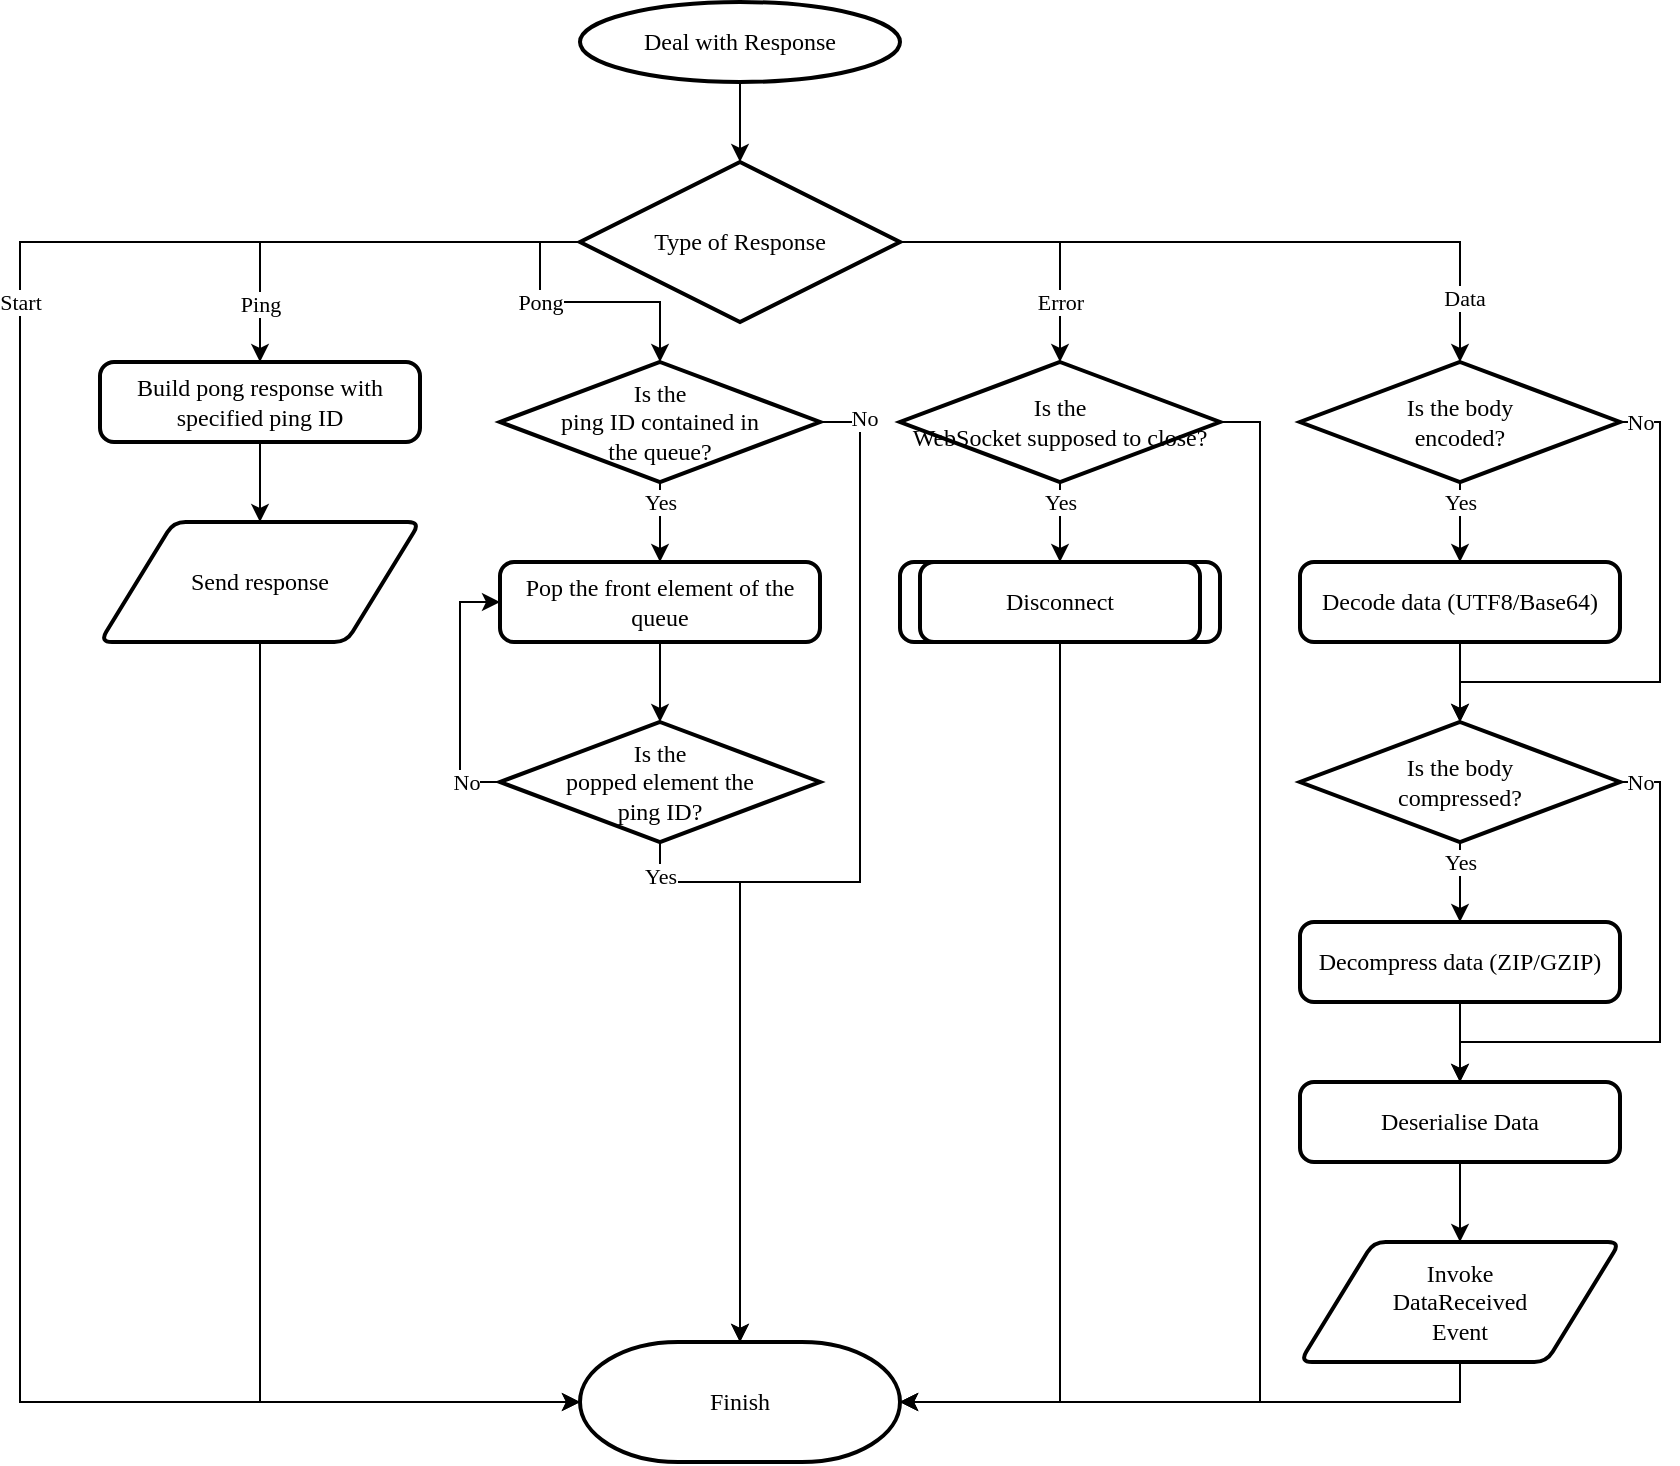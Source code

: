 <mxfile version="26.1.1">
  <diagram id="C5RBs43oDa-KdzZeNtuy" name="Page-1">
    <mxGraphModel dx="2074" dy="1267" grid="1" gridSize="10" guides="1" tooltips="1" connect="1" arrows="1" fold="1" page="1" pageScale="1" pageWidth="827" pageHeight="1169" math="0" shadow="0">
      <root>
        <mxCell id="WIyWlLk6GJQsqaUBKTNV-0" />
        <mxCell id="WIyWlLk6GJQsqaUBKTNV-1" parent="WIyWlLk6GJQsqaUBKTNV-0" />
        <mxCell id="HJgES-3uZnZ1iYDHPRsR-43" style="edgeStyle=orthogonalEdgeStyle;rounded=0;orthogonalLoop=1;jettySize=auto;html=1;exitX=0.5;exitY=1;exitDx=0;exitDy=0;exitPerimeter=0;entryX=0.5;entryY=0;entryDx=0;entryDy=0;fontFamily=STIX;entryPerimeter=0;" parent="WIyWlLk6GJQsqaUBKTNV-1" source="HJgES-3uZnZ1iYDHPRsR-1" target="1lUNTdqZq1-scsrUU96o-1" edge="1">
          <mxGeometry relative="1" as="geometry">
            <mxPoint x="400" y="100" as="targetPoint" />
          </mxGeometry>
        </mxCell>
        <mxCell id="HJgES-3uZnZ1iYDHPRsR-1" value="Deal with Response" style="strokeWidth=2;html=1;shape=mxgraph.flowchart.start_2;whiteSpace=wrap;fontFamily=STIX;" parent="WIyWlLk6GJQsqaUBKTNV-1" vertex="1">
          <mxGeometry x="320" y="20" width="160" height="40" as="geometry" />
        </mxCell>
        <mxCell id="DIX37AAkpZwaq2ukfVkO-11" style="edgeStyle=orthogonalEdgeStyle;rounded=0;orthogonalLoop=1;jettySize=auto;html=1;exitX=0;exitY=0.5;exitDx=0;exitDy=0;exitPerimeter=0;entryX=0.5;entryY=0;entryDx=0;entryDy=0;fontFamily=STIX;" parent="WIyWlLk6GJQsqaUBKTNV-1" source="1lUNTdqZq1-scsrUU96o-1" target="DIX37AAkpZwaq2ukfVkO-6" edge="1">
          <mxGeometry relative="1" as="geometry" />
        </mxCell>
        <mxCell id="DIX37AAkpZwaq2ukfVkO-12" value="Ping" style="edgeLabel;html=1;align=center;verticalAlign=middle;resizable=0;points=[];fontFamily=STIX;" parent="DIX37AAkpZwaq2ukfVkO-11" vertex="1" connectable="0">
          <mxGeometry x="0.575" relative="1" as="geometry">
            <mxPoint y="17" as="offset" />
          </mxGeometry>
        </mxCell>
        <mxCell id="1lUNTdqZq1-scsrUU96o-1" value="Type of Response" style="strokeWidth=2;html=1;shape=mxgraph.flowchart.decision;whiteSpace=wrap;fontFamily=STIX;" parent="WIyWlLk6GJQsqaUBKTNV-1" vertex="1">
          <mxGeometry x="320" y="100" width="160" height="80" as="geometry" />
        </mxCell>
        <mxCell id="DIX37AAkpZwaq2ukfVkO-1" value="Finish" style="strokeWidth=2;html=1;shape=mxgraph.flowchart.terminator;whiteSpace=wrap;fontFamily=STIX;" parent="WIyWlLk6GJQsqaUBKTNV-1" vertex="1">
          <mxGeometry x="320" y="690" width="160" height="60" as="geometry" />
        </mxCell>
        <mxCell id="DIX37AAkpZwaq2ukfVkO-3" style="edgeStyle=orthogonalEdgeStyle;rounded=0;orthogonalLoop=1;jettySize=auto;html=1;exitX=0;exitY=0.5;exitDx=0;exitDy=0;exitPerimeter=0;entryX=0;entryY=0.5;entryDx=0;entryDy=0;entryPerimeter=0;fontFamily=STIX;" parent="WIyWlLk6GJQsqaUBKTNV-1" source="1lUNTdqZq1-scsrUU96o-1" target="DIX37AAkpZwaq2ukfVkO-1" edge="1">
          <mxGeometry relative="1" as="geometry">
            <Array as="points">
              <mxPoint x="40" y="140" />
              <mxPoint x="40" y="720" />
            </Array>
          </mxGeometry>
        </mxCell>
        <mxCell id="DIX37AAkpZwaq2ukfVkO-4" value="Start" style="edgeLabel;html=1;align=center;verticalAlign=middle;resizable=0;points=[];fontFamily=STIX;" parent="DIX37AAkpZwaq2ukfVkO-3" vertex="1" connectable="0">
          <mxGeometry x="-0.746" y="1" relative="1" as="geometry">
            <mxPoint x="-135" y="29" as="offset" />
          </mxGeometry>
        </mxCell>
        <mxCell id="DIX37AAkpZwaq2ukfVkO-9" style="edgeStyle=orthogonalEdgeStyle;rounded=0;orthogonalLoop=1;jettySize=auto;html=1;exitX=0.5;exitY=1;exitDx=0;exitDy=0;entryX=0.5;entryY=0;entryDx=0;entryDy=0;fontFamily=STIX;" parent="WIyWlLk6GJQsqaUBKTNV-1" source="DIX37AAkpZwaq2ukfVkO-6" target="DIX37AAkpZwaq2ukfVkO-8" edge="1">
          <mxGeometry relative="1" as="geometry" />
        </mxCell>
        <mxCell id="DIX37AAkpZwaq2ukfVkO-6" value="Build pong response with specified ping ID" style="rounded=1;whiteSpace=wrap;html=1;absoluteArcSize=1;arcSize=14;strokeWidth=2;fontFamily=STIX;" parent="WIyWlLk6GJQsqaUBKTNV-1" vertex="1">
          <mxGeometry x="80" y="200" width="160" height="40" as="geometry" />
        </mxCell>
        <mxCell id="DIX37AAkpZwaq2ukfVkO-8" value="Send response" style="shape=parallelogram;html=1;strokeWidth=2;perimeter=parallelogramPerimeter;whiteSpace=wrap;rounded=1;arcSize=12;size=0.23;fontFamily=STIX;" parent="WIyWlLk6GJQsqaUBKTNV-1" vertex="1">
          <mxGeometry x="80" y="280" width="160" height="60" as="geometry" />
        </mxCell>
        <mxCell id="DIX37AAkpZwaq2ukfVkO-10" style="edgeStyle=orthogonalEdgeStyle;rounded=0;orthogonalLoop=1;jettySize=auto;html=1;exitX=0.5;exitY=1;exitDx=0;exitDy=0;entryX=0;entryY=0.5;entryDx=0;entryDy=0;entryPerimeter=0;fontFamily=STIX;" parent="WIyWlLk6GJQsqaUBKTNV-1" source="DIX37AAkpZwaq2ukfVkO-8" target="DIX37AAkpZwaq2ukfVkO-1" edge="1">
          <mxGeometry relative="1" as="geometry" />
        </mxCell>
        <mxCell id="DIX37AAkpZwaq2ukfVkO-20" style="edgeStyle=orthogonalEdgeStyle;rounded=0;orthogonalLoop=1;jettySize=auto;html=1;exitX=0;exitY=0.5;exitDx=0;exitDy=0;exitPerimeter=0;entryX=0;entryY=0.5;entryDx=0;entryDy=0;fontFamily=STIX;" parent="WIyWlLk6GJQsqaUBKTNV-1" source="DIX37AAkpZwaq2ukfVkO-14" target="DIX37AAkpZwaq2ukfVkO-15" edge="1">
          <mxGeometry relative="1" as="geometry" />
        </mxCell>
        <mxCell id="DIX37AAkpZwaq2ukfVkO-21" value="No" style="edgeLabel;html=1;align=center;verticalAlign=middle;resizable=0;points=[];fontFamily=STIX;" parent="DIX37AAkpZwaq2ukfVkO-20" vertex="1" connectable="0">
          <mxGeometry x="0.015" y="-3" relative="1" as="geometry">
            <mxPoint y="46" as="offset" />
          </mxGeometry>
        </mxCell>
        <mxCell id="DIX37AAkpZwaq2ukfVkO-14" value="Is the&lt;div&gt;&lt;span style=&quot;background-color: transparent; color: light-dark(rgb(0, 0, 0), rgb(255, 255, 255));&quot;&gt;popped element&amp;nbsp;&lt;/span&gt;&lt;span style=&quot;background-color: transparent; color: light-dark(rgb(0, 0, 0), rgb(255, 255, 255));&quot;&gt;the&lt;/span&gt;&lt;/div&gt;&lt;div&gt;&lt;span style=&quot;background-color: transparent; color: light-dark(rgb(0, 0, 0), rgb(255, 255, 255));&quot;&gt;ping ID?&lt;/span&gt;&lt;/div&gt;" style="strokeWidth=2;html=1;shape=mxgraph.flowchart.decision;whiteSpace=wrap;fontFamily=STIX;" parent="WIyWlLk6GJQsqaUBKTNV-1" vertex="1">
          <mxGeometry x="280" y="380" width="160" height="60" as="geometry" />
        </mxCell>
        <mxCell id="DIX37AAkpZwaq2ukfVkO-15" value="Pop the front element of the queue" style="rounded=1;whiteSpace=wrap;html=1;absoluteArcSize=1;arcSize=14;strokeWidth=2;fontFamily=STIX;" parent="WIyWlLk6GJQsqaUBKTNV-1" vertex="1">
          <mxGeometry x="280" y="300" width="160" height="40" as="geometry" />
        </mxCell>
        <mxCell id="DIX37AAkpZwaq2ukfVkO-17" style="edgeStyle=orthogonalEdgeStyle;rounded=0;orthogonalLoop=1;jettySize=auto;html=1;exitX=0.5;exitY=1;exitDx=0;exitDy=0;exitPerimeter=0;entryX=0.5;entryY=0;entryDx=0;entryDy=0;fontFamily=STIX;" parent="WIyWlLk6GJQsqaUBKTNV-1" source="DIX37AAkpZwaq2ukfVkO-16" target="DIX37AAkpZwaq2ukfVkO-15" edge="1">
          <mxGeometry relative="1" as="geometry" />
        </mxCell>
        <mxCell id="DIX37AAkpZwaq2ukfVkO-18" value="Yes" style="edgeLabel;html=1;align=center;verticalAlign=middle;resizable=0;points=[];fontFamily=STIX;" parent="DIX37AAkpZwaq2ukfVkO-17" vertex="1" connectable="0">
          <mxGeometry x="-0.05" y="2" relative="1" as="geometry">
            <mxPoint x="-2" y="-9" as="offset" />
          </mxGeometry>
        </mxCell>
        <mxCell id="DIX37AAkpZwaq2ukfVkO-16" value="Is the&lt;div&gt;ping ID contained&amp;nbsp;&lt;span style=&quot;background-color: transparent; color: light-dark(rgb(0, 0, 0), rgb(255, 255, 255));&quot;&gt;in&lt;/span&gt;&lt;/div&gt;&lt;div&gt;&lt;span style=&quot;background-color: transparent; color: light-dark(rgb(0, 0, 0), rgb(255, 255, 255));&quot;&gt;the queue?&lt;/span&gt;&lt;/div&gt;" style="strokeWidth=2;html=1;shape=mxgraph.flowchart.decision;whiteSpace=wrap;fontFamily=STIX;" parent="WIyWlLk6GJQsqaUBKTNV-1" vertex="1">
          <mxGeometry x="280" y="200" width="160" height="60" as="geometry" />
        </mxCell>
        <mxCell id="DIX37AAkpZwaq2ukfVkO-19" style="edgeStyle=orthogonalEdgeStyle;rounded=0;orthogonalLoop=1;jettySize=auto;html=1;exitX=0.5;exitY=1;exitDx=0;exitDy=0;entryX=0.5;entryY=0;entryDx=0;entryDy=0;entryPerimeter=0;fontFamily=STIX;" parent="WIyWlLk6GJQsqaUBKTNV-1" source="DIX37AAkpZwaq2ukfVkO-15" target="DIX37AAkpZwaq2ukfVkO-14" edge="1">
          <mxGeometry relative="1" as="geometry" />
        </mxCell>
        <mxCell id="DIX37AAkpZwaq2ukfVkO-22" style="edgeStyle=orthogonalEdgeStyle;rounded=0;orthogonalLoop=1;jettySize=auto;html=1;exitX=0.5;exitY=1;exitDx=0;exitDy=0;exitPerimeter=0;entryX=0.5;entryY=0;entryDx=0;entryDy=0;entryPerimeter=0;fontFamily=STIX;" parent="WIyWlLk6GJQsqaUBKTNV-1" source="DIX37AAkpZwaq2ukfVkO-14" target="DIX37AAkpZwaq2ukfVkO-1" edge="1">
          <mxGeometry relative="1" as="geometry">
            <Array as="points">
              <mxPoint x="360" y="460" />
              <mxPoint x="400" y="460" />
            </Array>
          </mxGeometry>
        </mxCell>
        <mxCell id="DIX37AAkpZwaq2ukfVkO-23" value="Yes" style="edgeLabel;html=1;align=center;verticalAlign=middle;resizable=0;points=[];fontFamily=STIX;" parent="DIX37AAkpZwaq2ukfVkO-22" vertex="1" connectable="0">
          <mxGeometry x="-0.747" y="3" relative="1" as="geometry">
            <mxPoint x="-17" as="offset" />
          </mxGeometry>
        </mxCell>
        <mxCell id="DIX37AAkpZwaq2ukfVkO-24" style="edgeStyle=orthogonalEdgeStyle;rounded=0;orthogonalLoop=1;jettySize=auto;html=1;exitX=1;exitY=0.5;exitDx=0;exitDy=0;exitPerimeter=0;entryX=0.5;entryY=0;entryDx=0;entryDy=0;entryPerimeter=0;fontFamily=STIX;" parent="WIyWlLk6GJQsqaUBKTNV-1" source="DIX37AAkpZwaq2ukfVkO-16" target="DIX37AAkpZwaq2ukfVkO-1" edge="1">
          <mxGeometry relative="1" as="geometry">
            <Array as="points">
              <mxPoint x="460" y="230" />
              <mxPoint x="460" y="460" />
              <mxPoint x="400" y="460" />
            </Array>
          </mxGeometry>
        </mxCell>
        <mxCell id="DIX37AAkpZwaq2ukfVkO-26" value="No" style="edgeLabel;html=1;align=center;verticalAlign=middle;resizable=0;points=[];fontFamily=STIX;" parent="DIX37AAkpZwaq2ukfVkO-24" vertex="1" connectable="0">
          <mxGeometry x="-0.921" y="-4" relative="1" as="geometry">
            <mxPoint x="6" y="-4" as="offset" />
          </mxGeometry>
        </mxCell>
        <mxCell id="DIX37AAkpZwaq2ukfVkO-27" style="edgeStyle=orthogonalEdgeStyle;rounded=0;orthogonalLoop=1;jettySize=auto;html=1;exitX=0;exitY=0.5;exitDx=0;exitDy=0;exitPerimeter=0;entryX=0.5;entryY=0;entryDx=0;entryDy=0;entryPerimeter=0;fontFamily=STIX;" parent="WIyWlLk6GJQsqaUBKTNV-1" source="1lUNTdqZq1-scsrUU96o-1" target="DIX37AAkpZwaq2ukfVkO-16" edge="1">
          <mxGeometry relative="1" as="geometry">
            <Array as="points">
              <mxPoint x="300" y="140" />
              <mxPoint x="300" y="170" />
              <mxPoint x="360" y="170" />
            </Array>
          </mxGeometry>
        </mxCell>
        <mxCell id="DIX37AAkpZwaq2ukfVkO-28" value="Pong" style="edgeLabel;html=1;align=center;verticalAlign=middle;resizable=0;points=[];fontFamily=STIX;" parent="DIX37AAkpZwaq2ukfVkO-27" vertex="1" connectable="0">
          <mxGeometry x="0.767" y="-1" relative="1" as="geometry">
            <mxPoint x="-59" y="-14" as="offset" />
          </mxGeometry>
        </mxCell>
        <mxCell id="DIX37AAkpZwaq2ukfVkO-31" style="edgeStyle=orthogonalEdgeStyle;rounded=0;orthogonalLoop=1;jettySize=auto;html=1;exitX=1;exitY=0.5;exitDx=0;exitDy=0;exitPerimeter=0;entryX=0.5;entryY=0;entryDx=0;entryDy=0;entryPerimeter=0;fontFamily=STIX;" parent="WIyWlLk6GJQsqaUBKTNV-1" source="1lUNTdqZq1-scsrUU96o-1" target="DIX37AAkpZwaq2ukfVkO-34" edge="1">
          <mxGeometry relative="1" as="geometry">
            <mxPoint x="580" y="150" as="sourcePoint" />
            <mxPoint x="560" y="260" as="targetPoint" />
            <Array as="points">
              <mxPoint x="560" y="140" />
            </Array>
          </mxGeometry>
        </mxCell>
        <mxCell id="DIX37AAkpZwaq2ukfVkO-32" value="Error" style="edgeLabel;html=1;align=center;verticalAlign=middle;resizable=0;points=[];fontFamily=STIX;" parent="DIX37AAkpZwaq2ukfVkO-31" vertex="1" connectable="0">
          <mxGeometry x="0.767" y="-1" relative="1" as="geometry">
            <mxPoint x="1" y="-14" as="offset" />
          </mxGeometry>
        </mxCell>
        <mxCell id="DIX37AAkpZwaq2ukfVkO-37" value="Yes" style="edgeStyle=orthogonalEdgeStyle;rounded=0;orthogonalLoop=1;jettySize=auto;html=1;exitX=0.5;exitY=1;exitDx=0;exitDy=0;exitPerimeter=0;entryX=0.5;entryY=0;entryDx=0;entryDy=0;fontFamily=STIX;" parent="WIyWlLk6GJQsqaUBKTNV-1" source="DIX37AAkpZwaq2ukfVkO-34" target="DIX37AAkpZwaq2ukfVkO-36" edge="1">
          <mxGeometry x="-0.5" relative="1" as="geometry">
            <mxPoint as="offset" />
          </mxGeometry>
        </mxCell>
        <mxCell id="DIX37AAkpZwaq2ukfVkO-34" value="Is the&lt;div&gt;WebSocket supposed to close?&lt;/div&gt;" style="strokeWidth=2;html=1;shape=mxgraph.flowchart.decision;whiteSpace=wrap;fontFamily=STIX;" parent="WIyWlLk6GJQsqaUBKTNV-1" vertex="1">
          <mxGeometry x="480" y="200" width="160" height="60" as="geometry" />
        </mxCell>
        <mxCell id="DIX37AAkpZwaq2ukfVkO-35" value="" style="rounded=1;whiteSpace=wrap;html=1;absoluteArcSize=1;arcSize=14;strokeWidth=2;fontFamily=STIX;" parent="WIyWlLk6GJQsqaUBKTNV-1" vertex="1">
          <mxGeometry x="480" y="300" width="160" height="40" as="geometry" />
        </mxCell>
        <mxCell id="DIX37AAkpZwaq2ukfVkO-36" value="Disconnect" style="rounded=1;whiteSpace=wrap;html=1;absoluteArcSize=1;arcSize=14;strokeWidth=2;fontFamily=STIX;" parent="WIyWlLk6GJQsqaUBKTNV-1" vertex="1">
          <mxGeometry x="490" y="300" width="140" height="40" as="geometry" />
        </mxCell>
        <mxCell id="DIX37AAkpZwaq2ukfVkO-38" style="edgeStyle=orthogonalEdgeStyle;rounded=0;orthogonalLoop=1;jettySize=auto;html=1;exitX=1;exitY=0.5;exitDx=0;exitDy=0;exitPerimeter=0;entryX=1;entryY=0.5;entryDx=0;entryDy=0;entryPerimeter=0;fontFamily=STIX;" parent="WIyWlLk6GJQsqaUBKTNV-1" source="DIX37AAkpZwaq2ukfVkO-34" target="DIX37AAkpZwaq2ukfVkO-1" edge="1">
          <mxGeometry relative="1" as="geometry" />
        </mxCell>
        <mxCell id="DIX37AAkpZwaq2ukfVkO-39" style="edgeStyle=orthogonalEdgeStyle;rounded=0;orthogonalLoop=1;jettySize=auto;html=1;exitX=0.5;exitY=1;exitDx=0;exitDy=0;entryX=1;entryY=0.5;entryDx=0;entryDy=0;entryPerimeter=0;fontFamily=STIX;" parent="WIyWlLk6GJQsqaUBKTNV-1" source="DIX37AAkpZwaq2ukfVkO-36" target="DIX37AAkpZwaq2ukfVkO-1" edge="1">
          <mxGeometry relative="1" as="geometry" />
        </mxCell>
        <mxCell id="DIX37AAkpZwaq2ukfVkO-50" style="edgeStyle=orthogonalEdgeStyle;rounded=0;orthogonalLoop=1;jettySize=auto;html=1;exitX=0.5;exitY=1;exitDx=0;exitDy=0;exitPerimeter=0;entryX=0.5;entryY=0;entryDx=0;entryDy=0;fontFamily=STIX;" parent="WIyWlLk6GJQsqaUBKTNV-1" source="DIX37AAkpZwaq2ukfVkO-41" target="DIX37AAkpZwaq2ukfVkO-45" edge="1">
          <mxGeometry relative="1" as="geometry" />
        </mxCell>
        <mxCell id="DIX37AAkpZwaq2ukfVkO-51" value="Yes" style="edgeLabel;html=1;align=center;verticalAlign=middle;resizable=0;points=[];fontFamily=STIX;" parent="DIX37AAkpZwaq2ukfVkO-50" vertex="1" connectable="0">
          <mxGeometry x="-0.15" y="1" relative="1" as="geometry">
            <mxPoint x="-1" y="-7" as="offset" />
          </mxGeometry>
        </mxCell>
        <mxCell id="DIX37AAkpZwaq2ukfVkO-56" style="edgeStyle=orthogonalEdgeStyle;rounded=0;orthogonalLoop=1;jettySize=auto;html=1;exitX=1;exitY=0.5;exitDx=0;exitDy=0;exitPerimeter=0;entryX=0.5;entryY=0;entryDx=0;entryDy=0;entryPerimeter=0;fontFamily=STIX;" parent="WIyWlLk6GJQsqaUBKTNV-1" source="DIX37AAkpZwaq2ukfVkO-41" target="DIX37AAkpZwaq2ukfVkO-48" edge="1">
          <mxGeometry relative="1" as="geometry">
            <Array as="points">
              <mxPoint x="860" y="230" />
              <mxPoint x="860" y="360" />
              <mxPoint x="760" y="360" />
            </Array>
          </mxGeometry>
        </mxCell>
        <mxCell id="DIX37AAkpZwaq2ukfVkO-57" value="No" style="edgeLabel;html=1;align=center;verticalAlign=middle;resizable=0;points=[];fontFamily=STIX;" parent="DIX37AAkpZwaq2ukfVkO-56" vertex="1" connectable="0">
          <mxGeometry x="-0.832" relative="1" as="geometry">
            <mxPoint x="-10" y="-3" as="offset" />
          </mxGeometry>
        </mxCell>
        <mxCell id="DIX37AAkpZwaq2ukfVkO-41" value="Is the&amp;nbsp;&lt;span style=&quot;background-color: transparent; color: light-dark(rgb(0, 0, 0), rgb(255, 255, 255));&quot;&gt;body&lt;/span&gt;&lt;div&gt;&lt;span style=&quot;background-color: transparent; color: light-dark(rgb(0, 0, 0), rgb(255, 255, 255));&quot;&gt;encoded?&lt;/span&gt;&lt;/div&gt;" style="strokeWidth=2;html=1;shape=mxgraph.flowchart.decision;whiteSpace=wrap;fontFamily=STIX;" parent="WIyWlLk6GJQsqaUBKTNV-1" vertex="1">
          <mxGeometry x="680" y="200" width="160" height="60" as="geometry" />
        </mxCell>
        <mxCell id="DIX37AAkpZwaq2ukfVkO-42" style="edgeStyle=orthogonalEdgeStyle;rounded=0;orthogonalLoop=1;jettySize=auto;html=1;exitX=1;exitY=0.5;exitDx=0;exitDy=0;exitPerimeter=0;entryX=0.5;entryY=0;entryDx=0;entryDy=0;entryPerimeter=0;fontFamily=STIX;" parent="WIyWlLk6GJQsqaUBKTNV-1" source="1lUNTdqZq1-scsrUU96o-1" target="DIX37AAkpZwaq2ukfVkO-41" edge="1">
          <mxGeometry relative="1" as="geometry" />
        </mxCell>
        <mxCell id="DIX37AAkpZwaq2ukfVkO-43" value="Data" style="edgeLabel;html=1;align=center;verticalAlign=middle;resizable=0;points=[];fontFamily=STIX;" parent="DIX37AAkpZwaq2ukfVkO-42" vertex="1" connectable="0">
          <mxGeometry x="0.812" y="2" relative="1" as="geometry">
            <mxPoint as="offset" />
          </mxGeometry>
        </mxCell>
        <mxCell id="DIX37AAkpZwaq2ukfVkO-45" value="Decode data (UTF8/Base64)" style="rounded=1;whiteSpace=wrap;html=1;absoluteArcSize=1;arcSize=14;strokeWidth=2;fontFamily=STIX;" parent="WIyWlLk6GJQsqaUBKTNV-1" vertex="1">
          <mxGeometry x="680" y="300" width="160" height="40" as="geometry" />
        </mxCell>
        <mxCell id="DIX37AAkpZwaq2ukfVkO-54" value="Yes" style="edgeStyle=orthogonalEdgeStyle;rounded=0;orthogonalLoop=1;jettySize=auto;html=1;exitX=0.5;exitY=1;exitDx=0;exitDy=0;exitPerimeter=0;entryX=0.5;entryY=0;entryDx=0;entryDy=0;fontFamily=STIX;" parent="WIyWlLk6GJQsqaUBKTNV-1" source="DIX37AAkpZwaq2ukfVkO-48" target="DIX37AAkpZwaq2ukfVkO-49" edge="1">
          <mxGeometry x="-0.5" relative="1" as="geometry">
            <mxPoint as="offset" />
          </mxGeometry>
        </mxCell>
        <mxCell id="DIX37AAkpZwaq2ukfVkO-64" style="edgeStyle=orthogonalEdgeStyle;rounded=0;orthogonalLoop=1;jettySize=auto;html=1;exitX=1;exitY=0.5;exitDx=0;exitDy=0;exitPerimeter=0;entryX=0.5;entryY=0;entryDx=0;entryDy=0;fontFamily=STIX;" parent="WIyWlLk6GJQsqaUBKTNV-1" source="DIX37AAkpZwaq2ukfVkO-48" target="DIX37AAkpZwaq2ukfVkO-60" edge="1">
          <mxGeometry relative="1" as="geometry">
            <Array as="points">
              <mxPoint x="860" y="410" />
              <mxPoint x="860" y="540" />
              <mxPoint x="760" y="540" />
            </Array>
          </mxGeometry>
        </mxCell>
        <mxCell id="DIX37AAkpZwaq2ukfVkO-65" value="No" style="edgeLabel;html=1;align=center;verticalAlign=middle;resizable=0;points=[];fontFamily=STIX;" parent="DIX37AAkpZwaq2ukfVkO-64" vertex="1" connectable="0">
          <mxGeometry x="-0.904" y="-2" relative="1" as="geometry">
            <mxPoint x="-3" y="-2" as="offset" />
          </mxGeometry>
        </mxCell>
        <mxCell id="DIX37AAkpZwaq2ukfVkO-48" value="Is the&amp;nbsp;&lt;span style=&quot;background-color: transparent; color: light-dark(rgb(0, 0, 0), rgb(255, 255, 255));&quot;&gt;body&lt;/span&gt;&lt;div&gt;&lt;span style=&quot;background-color: transparent; color: light-dark(rgb(0, 0, 0), rgb(255, 255, 255));&quot;&gt;compressed?&lt;/span&gt;&lt;/div&gt;" style="strokeWidth=2;html=1;shape=mxgraph.flowchart.decision;whiteSpace=wrap;fontFamily=STIX;" parent="WIyWlLk6GJQsqaUBKTNV-1" vertex="1">
          <mxGeometry x="680" y="380" width="160" height="60" as="geometry" />
        </mxCell>
        <mxCell id="DIX37AAkpZwaq2ukfVkO-63" style="edgeStyle=orthogonalEdgeStyle;rounded=0;orthogonalLoop=1;jettySize=auto;html=1;exitX=0.5;exitY=1;exitDx=0;exitDy=0;entryX=0.5;entryY=0;entryDx=0;entryDy=0;fontFamily=STIX;" parent="WIyWlLk6GJQsqaUBKTNV-1" source="DIX37AAkpZwaq2ukfVkO-49" target="DIX37AAkpZwaq2ukfVkO-60" edge="1">
          <mxGeometry relative="1" as="geometry" />
        </mxCell>
        <mxCell id="DIX37AAkpZwaq2ukfVkO-49" value="Decompress data (ZIP/GZIP)" style="rounded=1;whiteSpace=wrap;html=1;absoluteArcSize=1;arcSize=14;strokeWidth=2;fontFamily=STIX;" parent="WIyWlLk6GJQsqaUBKTNV-1" vertex="1">
          <mxGeometry x="680" y="480" width="160" height="40" as="geometry" />
        </mxCell>
        <mxCell id="DIX37AAkpZwaq2ukfVkO-52" style="edgeStyle=orthogonalEdgeStyle;rounded=0;orthogonalLoop=1;jettySize=auto;html=1;exitX=0.5;exitY=1;exitDx=0;exitDy=0;entryX=0.5;entryY=0;entryDx=0;entryDy=0;entryPerimeter=0;fontFamily=STIX;" parent="WIyWlLk6GJQsqaUBKTNV-1" source="DIX37AAkpZwaq2ukfVkO-45" target="DIX37AAkpZwaq2ukfVkO-48" edge="1">
          <mxGeometry relative="1" as="geometry" />
        </mxCell>
        <mxCell id="DIX37AAkpZwaq2ukfVkO-62" style="edgeStyle=orthogonalEdgeStyle;rounded=0;orthogonalLoop=1;jettySize=auto;html=1;exitX=0.5;exitY=1;exitDx=0;exitDy=0;entryX=0.5;entryY=0;entryDx=0;entryDy=0;fontFamily=STIX;" parent="WIyWlLk6GJQsqaUBKTNV-1" source="DIX37AAkpZwaq2ukfVkO-60" target="DIX37AAkpZwaq2ukfVkO-61" edge="1">
          <mxGeometry relative="1" as="geometry" />
        </mxCell>
        <mxCell id="DIX37AAkpZwaq2ukfVkO-60" value="Deserialise Data" style="rounded=1;whiteSpace=wrap;html=1;absoluteArcSize=1;arcSize=14;strokeWidth=2;fontFamily=STIX;" parent="WIyWlLk6GJQsqaUBKTNV-1" vertex="1">
          <mxGeometry x="680" y="560" width="160" height="40" as="geometry" />
        </mxCell>
        <mxCell id="DIX37AAkpZwaq2ukfVkO-61" value="Invoke&lt;div&gt;DataReceived&lt;div&gt;Event&lt;/div&gt;&lt;/div&gt;" style="shape=parallelogram;html=1;strokeWidth=2;perimeter=parallelogramPerimeter;whiteSpace=wrap;rounded=1;arcSize=12;size=0.23;fontFamily=STIX;" parent="WIyWlLk6GJQsqaUBKTNV-1" vertex="1">
          <mxGeometry x="680" y="640" width="160" height="60" as="geometry" />
        </mxCell>
        <mxCell id="DIX37AAkpZwaq2ukfVkO-66" style="edgeStyle=orthogonalEdgeStyle;rounded=0;orthogonalLoop=1;jettySize=auto;html=1;exitX=0.5;exitY=1;exitDx=0;exitDy=0;entryX=1;entryY=0.5;entryDx=0;entryDy=0;entryPerimeter=0;fontFamily=STIX;" parent="WIyWlLk6GJQsqaUBKTNV-1" source="DIX37AAkpZwaq2ukfVkO-61" target="DIX37AAkpZwaq2ukfVkO-1" edge="1">
          <mxGeometry relative="1" as="geometry" />
        </mxCell>
      </root>
    </mxGraphModel>
  </diagram>
</mxfile>
